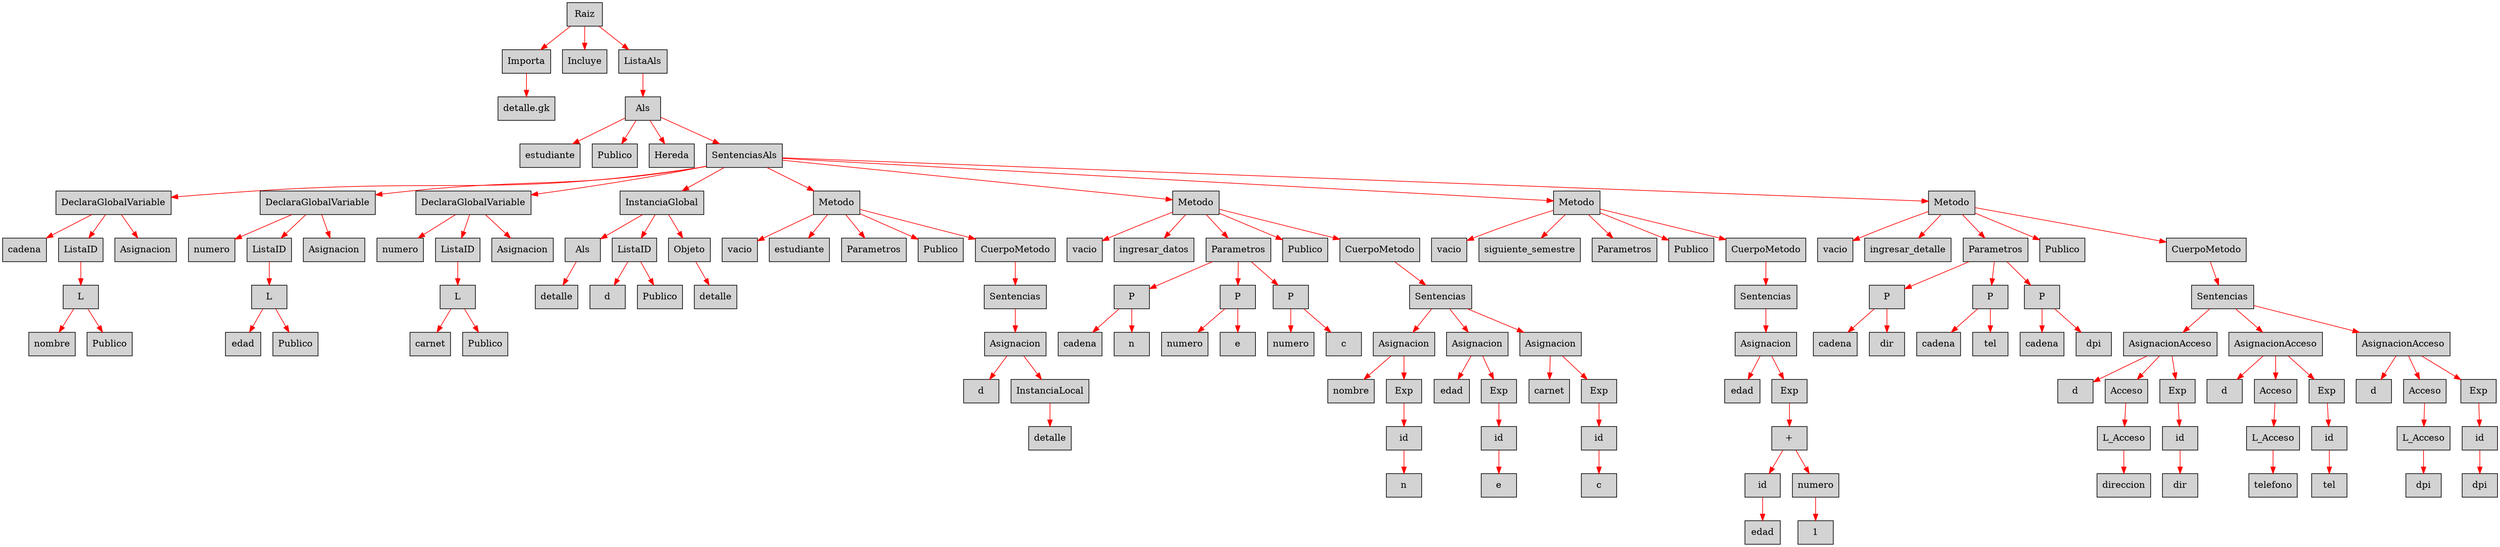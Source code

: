 digraph G {node[shape=box, style=filled]; edge[color=red]
node542032018[label="Raiz"];
 node542032018->node1683034316;node1683034316[label="Importa"];
 node1683034316->node1456909269;node1456909269[label="detalle.gk"];
 node542032018->node1798378117;node1798378117[label="Incluye"];
 node542032018->node1034749217;node1034749217[label="ListaAls"];
 node1034749217->node1360442664;node1360442664[label="Als"];
 node1360442664->node855450844;node855450844[label="estudiante"];
 node1360442664->node1371254076;node1371254076[label="Publico"];
 node1360442664->node82456103;node82456103[label="Hereda"];
 node1360442664->node1613853799;node1613853799[label="SentenciasAls"];
 node1613853799->node1001486201;node1001486201[label="DeclaraGlobalVariable"];
 node1001486201->node938475390;node938475390[label="cadena"];
 node1001486201->node1654748338;node1654748338[label="ListaID"];
 node1654748338->node156808909;node156808909[label="L"];
 node156808909->node962728480;node962728480[label="nombre"];
 node156808909->node1899896445;node1899896445[label="Publico"];
 node1001486201->node416538636;node416538636[label="Asignacion"];
 node1613853799->node1416745733;node1416745733[label="DeclaraGlobalVariable"];
 node1416745733->node2099984569;node2099984569[label="numero"];
 node1416745733->node2095520919;node2095520919[label="ListaID"];
 node2095520919->node2075349127;node2075349127[label="L"];
 node2075349127->node562056463;node562056463[label="edad"];
 node2075349127->node97142646;node97142646[label="Publico"];
 node1416745733->node1091428604;node1091428604[label="Asignacion"];
 node1613853799->node551266098;node551266098[label="DeclaraGlobalVariable"];
 node551266098->node59801107;node59801107[label="numero"];
 node551266098->node1412851936;node1412851936[label="ListaID"];
 node1412851936->node2056419482;node2056419482[label="L"];
 node2056419482->node126722765;node126722765[label="carnet"];
 node2056419482->node132986057;node132986057[label="Publico"];
 node551266098->node1627078076;node1627078076[label="Asignacion"];
 node1613853799->node155508625;node155508625[label="InstanciaGlobal"];
 node155508625->node1664454590;node1664454590[label="Als"];
 node1664454590->node227583085;node227583085[label="detalle"];
 node155508625->node884960958;node884960958[label="ListaID"];
 node884960958->node455641071;node455641071[label="d"];
 node884960958->node1412412235;node1412412235[label="Publico"];
 node155508625->node1544865391;node1544865391[label="Objeto"];
 node1544865391->node319916493;node319916493[label="detalle"];
 node1613853799->node1280926655;node1280926655[label="Metodo"];
 node1280926655->node1707422868;node1707422868[label="vacio"];
 node1280926655->node530096637;node530096637[label="estudiante"];
 node1280926655->node5774370;node5774370[label="Parametros"];
 node1280926655->node127652621;node127652621[label="Publico"];
 node1280926655->node1270228734;node1270228734[label="CuerpoMetodo"];
 node1270228734->node301723964;node301723964[label="Sentencias"];
 node301723964->node1359107629;node1359107629[label="Asignacion"];
 node1359107629->node148436155;node148436155[label="d"];
 node1359107629->node1923326600;node1923326600[label="InstanciaLocal"];
 node1923326600->node1017110513;node1017110513[label="detalle"];
 node1613853799->node2146387313;node2146387313[label="Metodo"];
 node2146387313->node811408155;node811408155[label="vacio"];
 node2146387313->node1594185850;node1594185850[label="ingresar_datos"];
 node2146387313->node489120828;node489120828[label="Parametros"];
 node489120828->node417754660;node417754660[label="P"];
 node417754660->node1077619680;node1077619680[label="cadena"];
 node417754660->node898133269;node898133269[label="n"];
 node489120828->node329836828;node329836828[label="P"];
 node329836828->node940847619;node940847619[label="numero"];
 node329836828->node568949450;node568949450[label="e"];
 node489120828->node1467960103;node1467960103[label="P"];
 node1467960103->node63682781;node63682781[label="numero"];
 node1467960103->node450233997;node450233997[label="c"];
 node2146387313->node1879248951;node1879248951[label="Publico"];
 node2146387313->node1560828771;node1560828771[label="CuerpoMetodo"];
 node1560828771->node64691535;node64691535[label="Sentencias"];
 node64691535->node697536983;node697536983[label="Asignacion"];
 node697536983->node1106882170;node1106882170[label="nombre"];
 node697536983->node1588934245;node1588934245[label="Exp"];
 node1588934245->node90143129;node90143129[label="id"];
 node90143129->node813125068;node813125068[label="n"];
 node64691535->node1014087622;node1014087622[label="Asignacion"];
 node1014087622->node1258336307;node1258336307[label="edad"];
 node1014087622->node896371579;node896371579[label="Exp"];
 node896371579->node1073658167;node1073658167[label="id"];
 node1073658167->node239120001;node239120001[label="e"];
 node64691535->node1074730578;node1074730578[label="Asignacion"];
 node1074730578->node425753467;node425753467[label="carnet"];
 node1074730578->node1394429537;node1394429537[label="Exp"];
 node1394429537->node1487066661;node1487066661[label="id"];
 node1487066661->node1613231845;node1613231845[label="c"];
 node1613853799->node2055664185;node2055664185[label="Metodo"];
 node2055664185->node1129432398;node1129432398[label="vacio"];
 node2055664185->node227287295;node227287295[label="siguiente_semestre"];
 node2055664185->node1388543861;node1388543861[label="Parametros"];
 node2055664185->node521754670;node521754670[label="Publico"];
 node2055664185->node1387234614;node1387234614[label="CuerpoMetodo"];
 node1387234614->node1053350980;node1053350980[label="Sentencias"];
 node1053350980->node2008622143;node2008622143[label="Asignacion"];
 node2008622143->node573885134;node573885134[label="edad"];
 node2008622143->node211578251;node211578251[label="Exp"];
 node211578251->node1951312544;node1951312544[label="+"];
 node1951312544->node1256775882;node1256775882[label="id"];
 node1256775882->node1317941731;node1317941731[label="edad"];
 node1951312544->node554827148;node554827148[label="numero"];
 node554827148->node537610404;node537610404[label="1"];
 node1613853799->node770183903;node770183903[label="Metodo"];
 node770183903->node316030888;node316030888[label="vacio"];
 node770183903->node1015373283;node1015373283[label="ingresar_detalle"];
 node770183903->node1186032831;node1186032831[label="Parametros"];
 node1186032831->node732094556;node732094556[label="P"];
 node732094556->node137011711;node137011711[label="cadena"];
 node732094556->node517377884;node517377884[label="dir"];
 node1186032831->node1397742765;node1397742765[label="P"];
 node1397742765->node1867736728;node1867736728[label="cadena"];
 node1397742765->node841684948;node841684948[label="tel"];
 node1186032831->node414044834;node414044834[label="P"];
 node414044834->node900386734;node900386734[label="cadena"];
 node414044834->node1094260773;node1094260773[label="dpi"];
 node770183903->node734409313;node734409313[label="Publico"];
 node770183903->node1569246585;node1569246585[label="CuerpoMetodo"];
 node1569246585->node1052552921;node1052552921[label="Sentencias"];
 node1052552921->node936210715;node936210715[label="AsignacionAcceso"];
 node936210715->node763500729;node763500729[label="d"];
 node936210715->node914029429;node914029429[label="Acceso"];
 node914029429->node1844138245;node1844138245[label="L_Acceso"];
 node1844138245->node837988362;node837988362[label="direccion"];
 node936210715->node210248029;node210248029[label="Exp"];
 node210248029->node1841877738;node1841877738[label="id"];
 node1841877738->node1520227631;node1520227631[label="dir"];
 node1052552921->node2118802582;node2118802582[label="AsignacionAcceso"];
 node2118802582->node864360651;node864360651[label="d"];
 node2118802582->node410108883;node410108883[label="Acceso"];
 node410108883->node611862623;node611862623[label="L_Acceso"];
 node611862623->node150609578;node150609578[label="telefono"];
 node2118802582->node329387070;node329387070[label="Exp"];
 node329387070->node98249410;node98249410[label="id"];
 node98249410->node1669836950;node1669836950[label="tel"];
 node1052552921->node1003547906;node1003547906[label="AsignacionAcceso"];
 node1003547906->node949011898;node949011898[label="d"];
 node1003547906->node1682011472;node1682011472[label="Acceso"];
 node1682011472->node983333454;node983333454[label="L_Acceso"];
 node983333454->node102246626;node102246626[label="dpi"];
 node1003547906->node941330574;node941330574[label="Exp"];
 node941330574->node1470073128;node1470073128[label="id"];
 node1470073128->node243845023;node243845023[label="dpi"];

}
